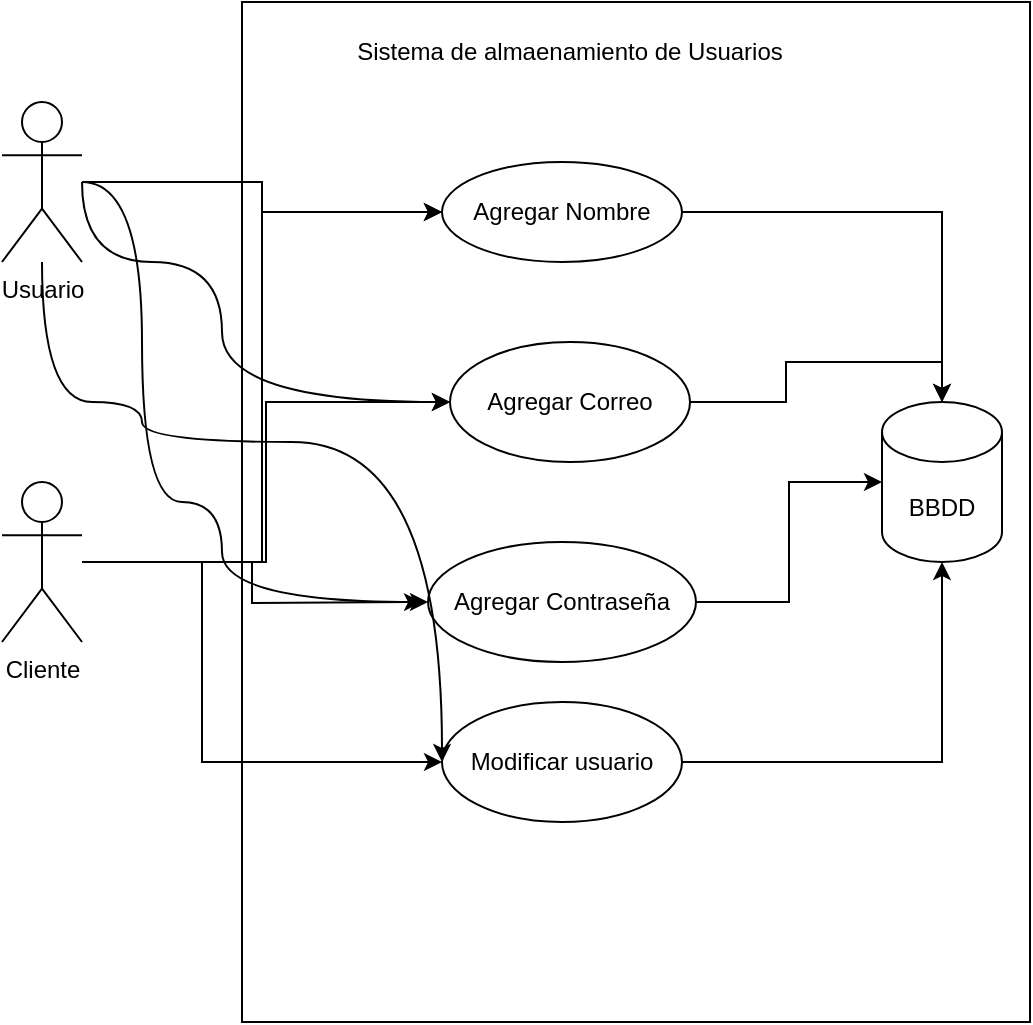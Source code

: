 <mxfile version="22.1.8" type="device">
  <diagram name="Página-1" id="WwvgYSvetgpdfFsQOSM_">
    <mxGraphModel dx="880" dy="434" grid="1" gridSize="10" guides="1" tooltips="1" connect="1" arrows="1" fold="1" page="1" pageScale="1" pageWidth="827" pageHeight="1169" math="0" shadow="0">
      <root>
        <mxCell id="0" />
        <mxCell id="1" parent="0" />
        <mxCell id="klmc4HWkMrXpEyrUxPd7-1" value="" style="rounded=0;whiteSpace=wrap;html=1;" vertex="1" parent="1">
          <mxGeometry x="250" y="60" width="394" height="510" as="geometry" />
        </mxCell>
        <mxCell id="klmc4HWkMrXpEyrUxPd7-10" style="edgeStyle=orthogonalEdgeStyle;rounded=0;orthogonalLoop=1;jettySize=auto;html=1;" edge="1" parent="1" source="klmc4HWkMrXpEyrUxPd7-2" target="klmc4HWkMrXpEyrUxPd7-6">
          <mxGeometry relative="1" as="geometry" />
        </mxCell>
        <mxCell id="klmc4HWkMrXpEyrUxPd7-2" value="Usuario" style="shape=umlActor;verticalLabelPosition=bottom;verticalAlign=top;html=1;outlineConnect=0;" vertex="1" parent="1">
          <mxGeometry x="130" y="110" width="40" height="80" as="geometry" />
        </mxCell>
        <mxCell id="klmc4HWkMrXpEyrUxPd7-3" value="BBDD" style="shape=cylinder3;whiteSpace=wrap;html=1;boundedLbl=1;backgroundOutline=1;size=15;" vertex="1" parent="1">
          <mxGeometry x="570" y="260" width="60" height="80" as="geometry" />
        </mxCell>
        <mxCell id="klmc4HWkMrXpEyrUxPd7-18" style="edgeStyle=orthogonalEdgeStyle;rounded=0;orthogonalLoop=1;jettySize=auto;html=1;entryX=0;entryY=0.5;entryDx=0;entryDy=0;" edge="1" parent="1" source="klmc4HWkMrXpEyrUxPd7-4" target="klmc4HWkMrXpEyrUxPd7-6">
          <mxGeometry relative="1" as="geometry" />
        </mxCell>
        <mxCell id="klmc4HWkMrXpEyrUxPd7-19" style="edgeStyle=orthogonalEdgeStyle;rounded=0;orthogonalLoop=1;jettySize=auto;html=1;entryX=0;entryY=0.5;entryDx=0;entryDy=0;" edge="1" parent="1" source="klmc4HWkMrXpEyrUxPd7-4" target="klmc4HWkMrXpEyrUxPd7-8">
          <mxGeometry relative="1" as="geometry" />
        </mxCell>
        <mxCell id="klmc4HWkMrXpEyrUxPd7-20" style="edgeStyle=orthogonalEdgeStyle;rounded=0;orthogonalLoop=1;jettySize=auto;html=1;" edge="1" parent="1" source="klmc4HWkMrXpEyrUxPd7-4">
          <mxGeometry relative="1" as="geometry">
            <mxPoint x="340" y="360" as="targetPoint" />
          </mxGeometry>
        </mxCell>
        <mxCell id="klmc4HWkMrXpEyrUxPd7-21" style="edgeStyle=orthogonalEdgeStyle;rounded=0;orthogonalLoop=1;jettySize=auto;html=1;" edge="1" parent="1" source="klmc4HWkMrXpEyrUxPd7-4" target="klmc4HWkMrXpEyrUxPd7-9">
          <mxGeometry relative="1" as="geometry">
            <Array as="points">
              <mxPoint x="230" y="340" />
              <mxPoint x="230" y="440" />
            </Array>
          </mxGeometry>
        </mxCell>
        <mxCell id="klmc4HWkMrXpEyrUxPd7-4" value="Cliente" style="shape=umlActor;verticalLabelPosition=bottom;verticalAlign=top;html=1;outlineConnect=0;" vertex="1" parent="1">
          <mxGeometry x="130" y="300" width="40" height="80" as="geometry" />
        </mxCell>
        <mxCell id="klmc4HWkMrXpEyrUxPd7-5" value="Sistema de almaenamiento de Usuarios" style="text;html=1;strokeColor=none;fillColor=none;align=center;verticalAlign=middle;whiteSpace=wrap;rounded=0;" vertex="1" parent="1">
          <mxGeometry x="304" y="70" width="220" height="30" as="geometry" />
        </mxCell>
        <mxCell id="klmc4HWkMrXpEyrUxPd7-14" style="edgeStyle=orthogonalEdgeStyle;rounded=0;orthogonalLoop=1;jettySize=auto;html=1;" edge="1" parent="1" source="klmc4HWkMrXpEyrUxPd7-6" target="klmc4HWkMrXpEyrUxPd7-3">
          <mxGeometry relative="1" as="geometry" />
        </mxCell>
        <mxCell id="klmc4HWkMrXpEyrUxPd7-6" value="Agregar Nombre" style="ellipse;whiteSpace=wrap;html=1;" vertex="1" parent="1">
          <mxGeometry x="350" y="140" width="120" height="50" as="geometry" />
        </mxCell>
        <mxCell id="klmc4HWkMrXpEyrUxPd7-16" style="edgeStyle=orthogonalEdgeStyle;rounded=0;orthogonalLoop=1;jettySize=auto;html=1;" edge="1" parent="1" source="klmc4HWkMrXpEyrUxPd7-7" target="klmc4HWkMrXpEyrUxPd7-3">
          <mxGeometry relative="1" as="geometry" />
        </mxCell>
        <mxCell id="klmc4HWkMrXpEyrUxPd7-7" value="Agregar Contraseña" style="ellipse;whiteSpace=wrap;html=1;" vertex="1" parent="1">
          <mxGeometry x="343" y="330" width="134" height="60" as="geometry" />
        </mxCell>
        <mxCell id="klmc4HWkMrXpEyrUxPd7-8" value="Agregar Correo" style="ellipse;whiteSpace=wrap;html=1;" vertex="1" parent="1">
          <mxGeometry x="354" y="230" width="120" height="60" as="geometry" />
        </mxCell>
        <mxCell id="klmc4HWkMrXpEyrUxPd7-17" style="edgeStyle=orthogonalEdgeStyle;rounded=0;orthogonalLoop=1;jettySize=auto;html=1;" edge="1" parent="1" source="klmc4HWkMrXpEyrUxPd7-9" target="klmc4HWkMrXpEyrUxPd7-3">
          <mxGeometry relative="1" as="geometry" />
        </mxCell>
        <mxCell id="klmc4HWkMrXpEyrUxPd7-9" value="Modificar usuario" style="ellipse;whiteSpace=wrap;html=1;" vertex="1" parent="1">
          <mxGeometry x="350" y="410" width="120" height="60" as="geometry" />
        </mxCell>
        <mxCell id="klmc4HWkMrXpEyrUxPd7-11" value="" style="curved=1;endArrow=classic;html=1;rounded=0;edgeStyle=orthogonalEdgeStyle;entryX=0;entryY=0.5;entryDx=0;entryDy=0;" edge="1" parent="1" target="klmc4HWkMrXpEyrUxPd7-8">
          <mxGeometry width="50" height="50" relative="1" as="geometry">
            <mxPoint x="170" y="150" as="sourcePoint" />
            <mxPoint x="240" y="210" as="targetPoint" />
            <Array as="points">
              <mxPoint x="170" y="190" />
              <mxPoint x="240" y="190" />
              <mxPoint x="240" y="260" />
            </Array>
          </mxGeometry>
        </mxCell>
        <mxCell id="klmc4HWkMrXpEyrUxPd7-12" value="" style="curved=1;endArrow=classic;html=1;rounded=0;edgeStyle=orthogonalEdgeStyle;entryX=0;entryY=0.5;entryDx=0;entryDy=0;" edge="1" parent="1" target="klmc4HWkMrXpEyrUxPd7-7">
          <mxGeometry width="50" height="50" relative="1" as="geometry">
            <mxPoint x="170" y="150" as="sourcePoint" />
            <mxPoint x="310" y="280" as="targetPoint" />
            <Array as="points">
              <mxPoint x="200" y="150" />
              <mxPoint x="200" y="310" />
              <mxPoint x="240" y="310" />
              <mxPoint x="240" y="360" />
            </Array>
          </mxGeometry>
        </mxCell>
        <mxCell id="klmc4HWkMrXpEyrUxPd7-13" value="" style="curved=1;endArrow=classic;html=1;rounded=0;edgeStyle=orthogonalEdgeStyle;entryX=0;entryY=0.5;entryDx=0;entryDy=0;" edge="1" parent="1" source="klmc4HWkMrXpEyrUxPd7-2" target="klmc4HWkMrXpEyrUxPd7-9">
          <mxGeometry width="50" height="50" relative="1" as="geometry">
            <mxPoint x="30" y="260" as="sourcePoint" />
            <mxPoint x="80" y="210" as="targetPoint" />
            <Array as="points">
              <mxPoint x="150" y="260" />
              <mxPoint x="200" y="260" />
              <mxPoint x="200" y="280" />
              <mxPoint x="350" y="280" />
            </Array>
          </mxGeometry>
        </mxCell>
        <mxCell id="klmc4HWkMrXpEyrUxPd7-15" style="edgeStyle=orthogonalEdgeStyle;rounded=0;orthogonalLoop=1;jettySize=auto;html=1;entryX=0.5;entryY=0;entryDx=0;entryDy=0;entryPerimeter=0;" edge="1" parent="1" source="klmc4HWkMrXpEyrUxPd7-8" target="klmc4HWkMrXpEyrUxPd7-3">
          <mxGeometry relative="1" as="geometry" />
        </mxCell>
      </root>
    </mxGraphModel>
  </diagram>
</mxfile>
